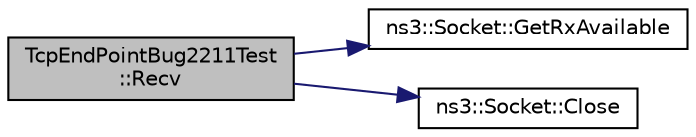 digraph "TcpEndPointBug2211Test::Recv"
{
  edge [fontname="Helvetica",fontsize="10",labelfontname="Helvetica",labelfontsize="10"];
  node [fontname="Helvetica",fontsize="10",shape=record];
  rankdir="LR";
  Node1 [label="TcpEndPointBug2211Test\l::Recv",height=0.2,width=0.4,color="black", fillcolor="grey75", style="filled", fontcolor="black"];
  Node1 -> Node2 [color="midnightblue",fontsize="10",style="solid"];
  Node2 [label="ns3::Socket::GetRxAvailable",height=0.2,width=0.4,color="black", fillcolor="white", style="filled",URL="$d9/df2/classns3_1_1Socket.html#ad35d8931e53ae0754ee864acb1cecd0e"];
  Node1 -> Node3 [color="midnightblue",fontsize="10",style="solid"];
  Node3 [label="ns3::Socket::Close",height=0.2,width=0.4,color="black", fillcolor="white", style="filled",URL="$d9/df2/classns3_1_1Socket.html#abdac6e2498c5aa2963ef361d4200ddf3",tooltip="Close a socket. "];
}
